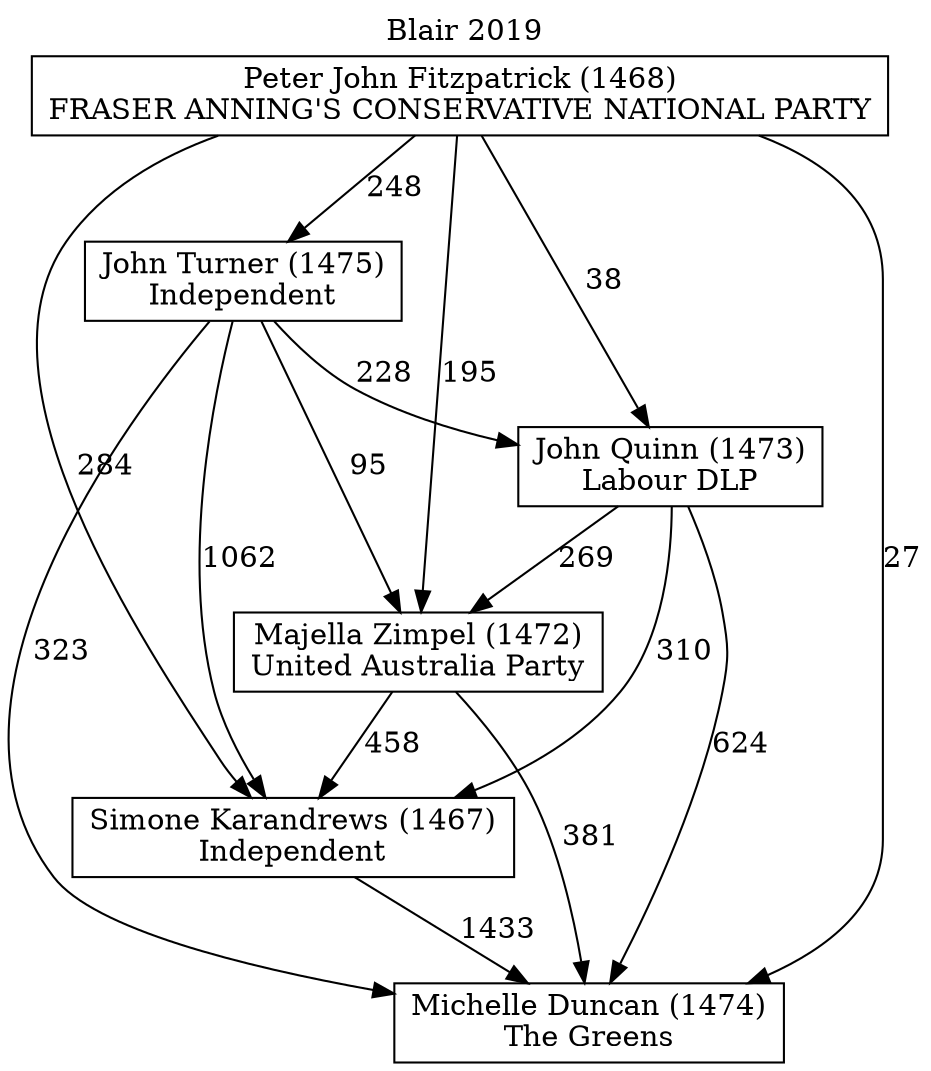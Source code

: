 // House preference flow
digraph "Michelle Duncan (1474)_Blair_2019" {
	graph [label="Blair 2019" labelloc=t mclimit=10]
	node [shape=box]
	"John Quinn (1473)" [label="John Quinn (1473)
Labour DLP"]
	"John Turner (1475)" [label="John Turner (1475)
Independent"]
	"Majella Zimpel (1472)" [label="Majella Zimpel (1472)
United Australia Party"]
	"Michelle Duncan (1474)" [label="Michelle Duncan (1474)
The Greens"]
	"Peter John Fitzpatrick (1468)" [label="Peter John Fitzpatrick (1468)
FRASER ANNING'S CONSERVATIVE NATIONAL PARTY"]
	"Simone Karandrews (1467)" [label="Simone Karandrews (1467)
Independent"]
	"John Quinn (1473)" -> "Majella Zimpel (1472)" [label=269]
	"John Quinn (1473)" -> "Michelle Duncan (1474)" [label=624]
	"John Quinn (1473)" -> "Simone Karandrews (1467)" [label=310]
	"John Turner (1475)" -> "John Quinn (1473)" [label=228]
	"John Turner (1475)" -> "Majella Zimpel (1472)" [label=95]
	"John Turner (1475)" -> "Michelle Duncan (1474)" [label=323]
	"John Turner (1475)" -> "Simone Karandrews (1467)" [label=1062]
	"Majella Zimpel (1472)" -> "Michelle Duncan (1474)" [label=381]
	"Majella Zimpel (1472)" -> "Simone Karandrews (1467)" [label=458]
	"Peter John Fitzpatrick (1468)" -> "John Quinn (1473)" [label=38]
	"Peter John Fitzpatrick (1468)" -> "John Turner (1475)" [label=248]
	"Peter John Fitzpatrick (1468)" -> "Majella Zimpel (1472)" [label=195]
	"Peter John Fitzpatrick (1468)" -> "Michelle Duncan (1474)" [label=27]
	"Peter John Fitzpatrick (1468)" -> "Simone Karandrews (1467)" [label=284]
	"Simone Karandrews (1467)" -> "Michelle Duncan (1474)" [label=1433]
}

